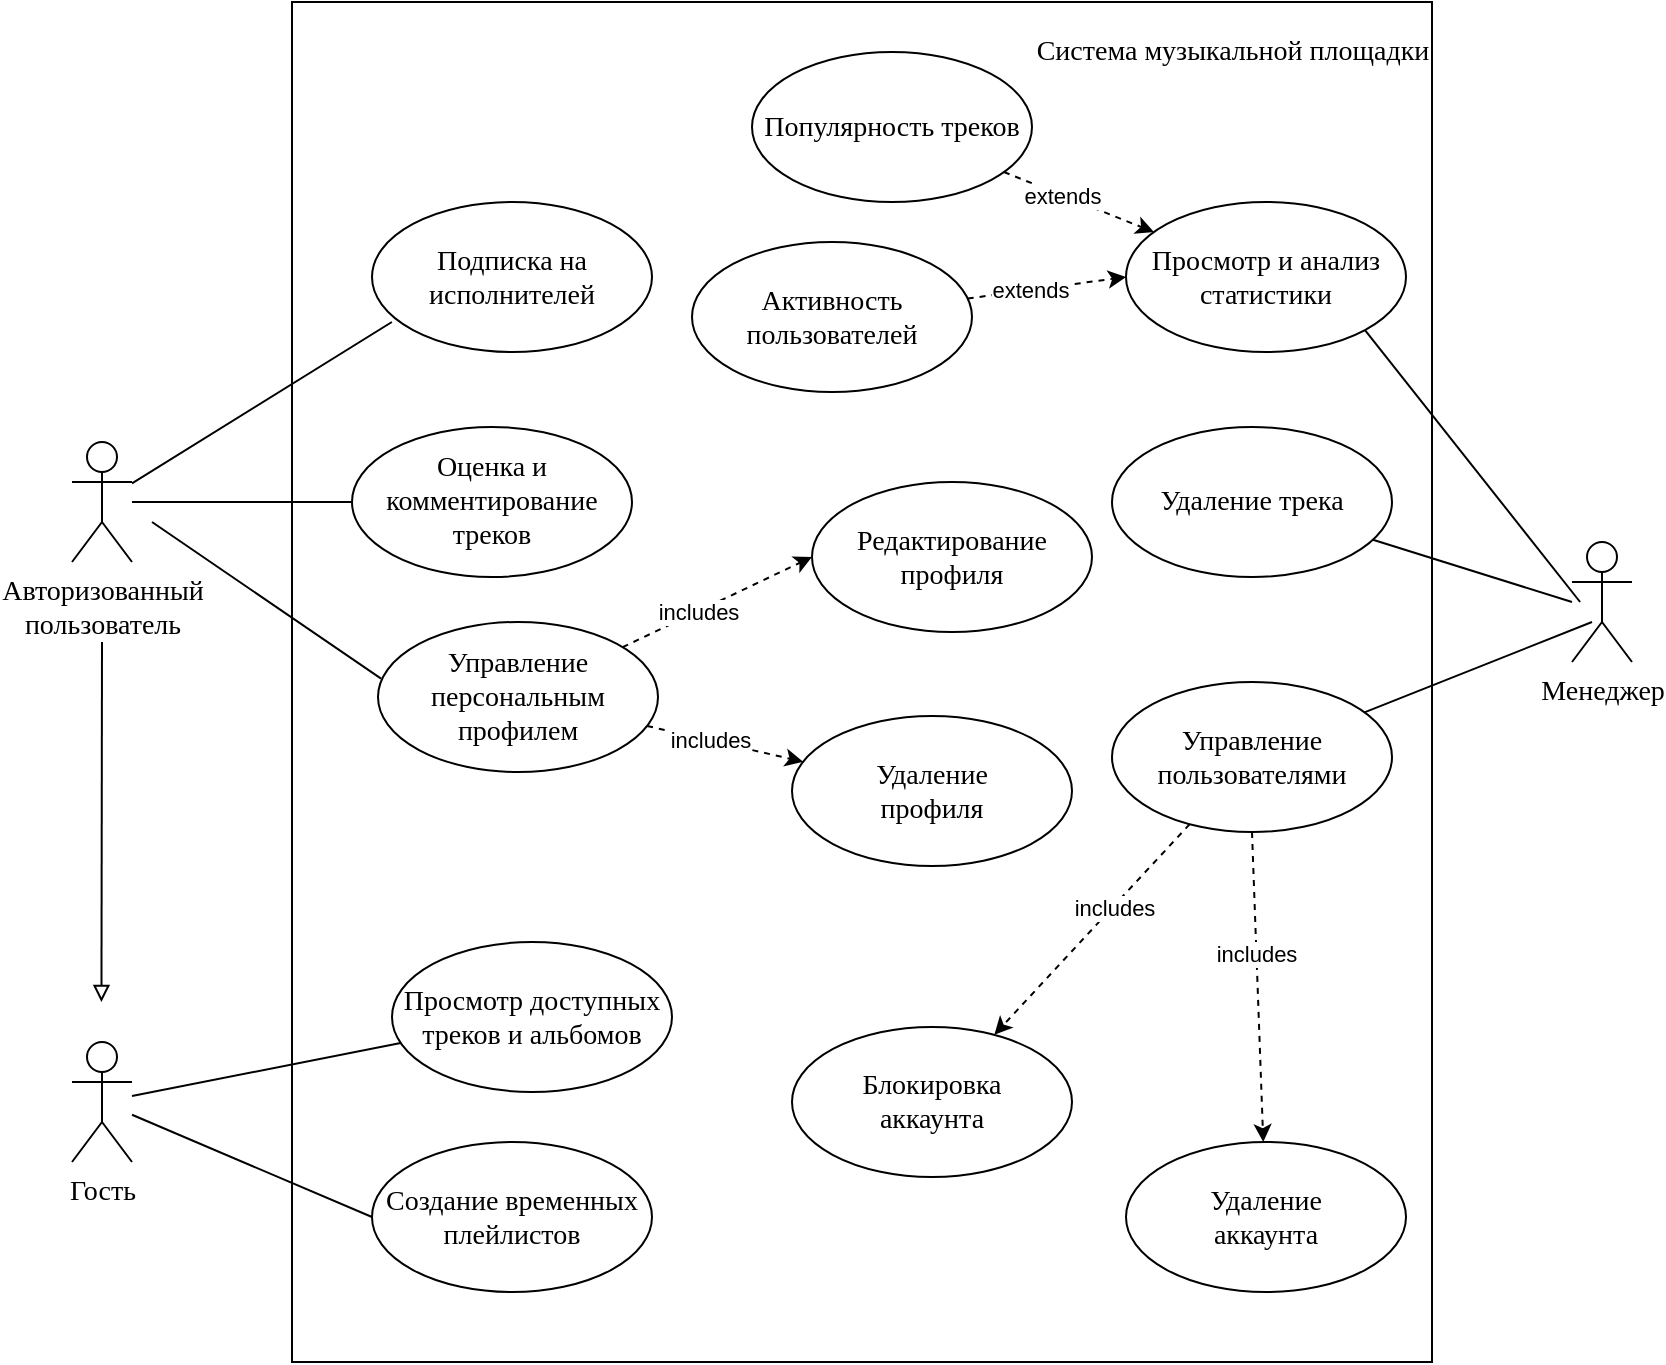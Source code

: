 <mxfile version="22.1.0" type="google">
  <diagram name="Страница — 1" id="9YgVl3HRXVJxqifvj6p6">
    <mxGraphModel dx="1840" dy="1120" grid="1" gridSize="10" guides="1" tooltips="1" connect="1" arrows="1" fold="1" page="1" pageScale="1" pageWidth="827" pageHeight="1169" math="0" shadow="0">
      <root>
        <mxCell id="0" />
        <mxCell id="1" parent="0" />
        <mxCell id="G61n5vyRkMFBdBh0Xza3-1" value="Гость" style="shape=umlActor;verticalLabelPosition=bottom;verticalAlign=top;html=1;outlineConnect=0;fontSize=14;fontFamily=Times New Roman;" parent="1" vertex="1">
          <mxGeometry x="190" y="710" width="30" height="60" as="geometry" />
        </mxCell>
        <mxCell id="G61n5vyRkMFBdBh0Xza3-2" value="Авторизованный &lt;br style=&quot;font-size: 14px;&quot;&gt;пользователь" style="shape=umlActor;verticalLabelPosition=bottom;verticalAlign=top;html=1;outlineConnect=0;fontSize=14;fontFamily=Times New Roman;" parent="1" vertex="1">
          <mxGeometry x="190" y="410" width="30" height="60" as="geometry" />
        </mxCell>
        <mxCell id="G61n5vyRkMFBdBh0Xza3-6" value="" style="rounded=0;whiteSpace=wrap;html=1;fontSize=14;fontFamily=Times New Roman;" parent="1" vertex="1">
          <mxGeometry x="300" y="190" width="570" height="680" as="geometry" />
        </mxCell>
        <mxCell id="G61n5vyRkMFBdBh0Xza3-8" value="Просмотр доступных треков и альбомов" style="ellipse;whiteSpace=wrap;html=1;fontSize=14;fontFamily=Times New Roman;" parent="1" vertex="1">
          <mxGeometry x="350" y="660" width="140" height="75" as="geometry" />
        </mxCell>
        <mxCell id="G61n5vyRkMFBdBh0Xza3-9" value="Создание временных плейлистов" style="ellipse;whiteSpace=wrap;html=1;fontSize=14;fontFamily=Times New Roman;" parent="1" vertex="1">
          <mxGeometry x="340" y="760" width="140" height="75" as="geometry" />
        </mxCell>
        <mxCell id="G61n5vyRkMFBdBh0Xza3-11" value="Подписка на исполнителей" style="ellipse;whiteSpace=wrap;html=1;fontSize=14;fontFamily=Times New Roman;" parent="1" vertex="1">
          <mxGeometry x="340" y="290" width="140" height="75" as="geometry" />
        </mxCell>
        <mxCell id="G61n5vyRkMFBdBh0Xza3-13" value="Оценка и комментирование треков" style="ellipse;whiteSpace=wrap;html=1;fontSize=14;fontFamily=Times New Roman;" parent="1" vertex="1">
          <mxGeometry x="330" y="402.5" width="140" height="75" as="geometry" />
        </mxCell>
        <mxCell id="G61n5vyRkMFBdBh0Xza3-14" value="Управление персональным профилем" style="ellipse;whiteSpace=wrap;html=1;fontSize=14;fontFamily=Times New Roman;" parent="1" vertex="1">
          <mxGeometry x="343" y="500" width="140" height="75" as="geometry" />
        </mxCell>
        <mxCell id="G61n5vyRkMFBdBh0Xza3-16" value="Управление пользователями" style="ellipse;whiteSpace=wrap;html=1;fontSize=14;fontFamily=Times New Roman;" parent="1" vertex="1">
          <mxGeometry x="710" y="530" width="140" height="75" as="geometry" />
        </mxCell>
        <mxCell id="G61n5vyRkMFBdBh0Xza3-17" value="Просмотр и анализ статистики" style="ellipse;whiteSpace=wrap;html=1;fontSize=14;fontFamily=Times New Roman;" parent="1" vertex="1">
          <mxGeometry x="717" y="290" width="140" height="75" as="geometry" />
        </mxCell>
        <mxCell id="G61n5vyRkMFBdBh0Xza3-19" value="" style="endArrow=none;html=1;rounded=0;entryX=0;entryY=0.5;entryDx=0;entryDy=0;fontSize=14;fontFamily=Times New Roman;" parent="1" source="G61n5vyRkMFBdBh0Xza3-1" target="G61n5vyRkMFBdBh0Xza3-9" edge="1">
          <mxGeometry width="50" height="50" relative="1" as="geometry">
            <mxPoint x="270" y="840" as="sourcePoint" />
            <mxPoint x="320" y="790" as="targetPoint" />
          </mxGeometry>
        </mxCell>
        <mxCell id="G61n5vyRkMFBdBh0Xza3-20" value="" style="endArrow=none;html=1;rounded=0;fontSize=14;fontFamily=Times New Roman;" parent="1" source="G61n5vyRkMFBdBh0Xza3-1" target="G61n5vyRkMFBdBh0Xza3-8" edge="1">
          <mxGeometry width="50" height="50" relative="1" as="geometry">
            <mxPoint x="230" y="756" as="sourcePoint" />
            <mxPoint x="350" y="808" as="targetPoint" />
          </mxGeometry>
        </mxCell>
        <mxCell id="G61n5vyRkMFBdBh0Xza3-22" value="" style="endArrow=block;html=1;rounded=0;endFill=0;fontSize=14;fontFamily=Times New Roman;" parent="1" edge="1">
          <mxGeometry width="50" height="50" relative="1" as="geometry">
            <mxPoint x="205" y="510" as="sourcePoint" />
            <mxPoint x="204.72" y="690" as="targetPoint" />
          </mxGeometry>
        </mxCell>
        <mxCell id="G61n5vyRkMFBdBh0Xza3-23" value="Система музыкальной площадки" style="text;html=1;align=center;verticalAlign=middle;resizable=0;points=[];autosize=1;strokeColor=none;fillColor=none;fontSize=14;fontFamily=Times New Roman;" parent="1" vertex="1">
          <mxGeometry x="660" y="200" width="220" height="30" as="geometry" />
        </mxCell>
        <mxCell id="G61n5vyRkMFBdBh0Xza3-24" value="Редактирование&lt;br&gt;профиля" style="ellipse;whiteSpace=wrap;html=1;fontSize=14;fontFamily=Times New Roman;" parent="1" vertex="1">
          <mxGeometry x="560" y="430" width="140" height="75" as="geometry" />
        </mxCell>
        <mxCell id="G61n5vyRkMFBdBh0Xza3-25" value="Удаление&lt;br&gt;профиля" style="ellipse;whiteSpace=wrap;html=1;fontSize=14;fontFamily=Times New Roman;" parent="1" vertex="1">
          <mxGeometry x="550" y="547" width="140" height="75" as="geometry" />
        </mxCell>
        <mxCell id="G61n5vyRkMFBdBh0Xza3-27" value="" style="endArrow=classic;html=1;rounded=0;dashed=1;entryX=0;entryY=0.5;entryDx=0;entryDy=0;" parent="1" source="G61n5vyRkMFBdBh0Xza3-14" target="G61n5vyRkMFBdBh0Xza3-24" edge="1">
          <mxGeometry width="50" height="50" relative="1" as="geometry">
            <mxPoint x="881" y="101" as="sourcePoint" />
            <mxPoint x="808" y="13" as="targetPoint" />
            <Array as="points" />
          </mxGeometry>
        </mxCell>
        <mxCell id="G61n5vyRkMFBdBh0Xza3-28" value="includes" style="edgeLabel;html=1;align=center;verticalAlign=middle;resizable=0;points=[];" parent="G61n5vyRkMFBdBh0Xza3-27" vertex="1" connectable="0">
          <mxGeometry x="-0.216" relative="1" as="geometry">
            <mxPoint as="offset" />
          </mxGeometry>
        </mxCell>
        <mxCell id="G61n5vyRkMFBdBh0Xza3-29" value="" style="endArrow=classic;html=1;rounded=0;dashed=1;" parent="1" source="G61n5vyRkMFBdBh0Xza3-14" target="G61n5vyRkMFBdBh0Xza3-25" edge="1">
          <mxGeometry width="50" height="50" relative="1" as="geometry">
            <mxPoint x="474" y="522" as="sourcePoint" />
            <mxPoint x="560" y="478" as="targetPoint" />
            <Array as="points" />
          </mxGeometry>
        </mxCell>
        <mxCell id="G61n5vyRkMFBdBh0Xza3-30" value="includes" style="edgeLabel;html=1;align=center;verticalAlign=middle;resizable=0;points=[];" parent="G61n5vyRkMFBdBh0Xza3-29" vertex="1" connectable="0">
          <mxGeometry x="-0.216" relative="1" as="geometry">
            <mxPoint as="offset" />
          </mxGeometry>
        </mxCell>
        <mxCell id="G61n5vyRkMFBdBh0Xza3-31" value="" style="endArrow=none;html=1;rounded=0;fontSize=14;fontFamily=Times New Roman;entryX=0.011;entryY=0.378;entryDx=0;entryDy=0;entryPerimeter=0;" parent="1" target="G61n5vyRkMFBdBh0Xza3-14" edge="1">
          <mxGeometry width="50" height="50" relative="1" as="geometry">
            <mxPoint x="230" y="450" as="sourcePoint" />
            <mxPoint x="364" y="720" as="targetPoint" />
          </mxGeometry>
        </mxCell>
        <mxCell id="G61n5vyRkMFBdBh0Xza3-32" value="" style="endArrow=none;html=1;rounded=0;fontSize=14;fontFamily=Times New Roman;" parent="1" source="G61n5vyRkMFBdBh0Xza3-2" target="G61n5vyRkMFBdBh0Xza3-13" edge="1">
          <mxGeometry width="50" height="50" relative="1" as="geometry">
            <mxPoint x="240" y="460" as="sourcePoint" />
            <mxPoint x="355" y="538" as="targetPoint" />
          </mxGeometry>
        </mxCell>
        <mxCell id="G61n5vyRkMFBdBh0Xza3-33" value="" style="endArrow=none;html=1;rounded=0;fontSize=14;fontFamily=Times New Roman;entryX=0.071;entryY=0.8;entryDx=0;entryDy=0;entryPerimeter=0;" parent="1" source="G61n5vyRkMFBdBh0Xza3-2" target="G61n5vyRkMFBdBh0Xza3-11" edge="1">
          <mxGeometry width="50" height="50" relative="1" as="geometry">
            <mxPoint x="230" y="450" as="sourcePoint" />
            <mxPoint x="340" y="450" as="targetPoint" />
          </mxGeometry>
        </mxCell>
        <mxCell id="G61n5vyRkMFBdBh0Xza3-34" value="Менеджер" style="shape=umlActor;verticalLabelPosition=bottom;verticalAlign=top;html=1;outlineConnect=0;fontSize=14;fontFamily=Times New Roman;" parent="1" vertex="1">
          <mxGeometry x="940" y="460" width="30" height="60" as="geometry" />
        </mxCell>
        <mxCell id="G61n5vyRkMFBdBh0Xza3-37" value="Блокировка&lt;br&gt;аккаунта" style="ellipse;whiteSpace=wrap;html=1;fontSize=14;fontFamily=Times New Roman;" parent="1" vertex="1">
          <mxGeometry x="550" y="702.5" width="140" height="75" as="geometry" />
        </mxCell>
        <mxCell id="G61n5vyRkMFBdBh0Xza3-38" value="Удаление&lt;br&gt;аккаунта" style="ellipse;whiteSpace=wrap;html=1;fontSize=14;fontFamily=Times New Roman;" parent="1" vertex="1">
          <mxGeometry x="717" y="760" width="140" height="75" as="geometry" />
        </mxCell>
        <mxCell id="G61n5vyRkMFBdBh0Xza3-39" value="" style="endArrow=classic;html=1;rounded=0;dashed=1;exitX=0.5;exitY=1;exitDx=0;exitDy=0;" parent="1" source="G61n5vyRkMFBdBh0Xza3-16" target="G61n5vyRkMFBdBh0Xza3-38" edge="1">
          <mxGeometry width="50" height="50" relative="1" as="geometry">
            <mxPoint x="487" y="562" as="sourcePoint" />
            <mxPoint x="565" y="580" as="targetPoint" />
            <Array as="points" />
          </mxGeometry>
        </mxCell>
        <mxCell id="G61n5vyRkMFBdBh0Xza3-40" value="includes" style="edgeLabel;html=1;align=center;verticalAlign=middle;resizable=0;points=[];" parent="G61n5vyRkMFBdBh0Xza3-39" vertex="1" connectable="0">
          <mxGeometry x="-0.216" relative="1" as="geometry">
            <mxPoint as="offset" />
          </mxGeometry>
        </mxCell>
        <mxCell id="G61n5vyRkMFBdBh0Xza3-41" value="" style="endArrow=classic;html=1;rounded=0;dashed=1;" parent="1" source="G61n5vyRkMFBdBh0Xza3-16" target="G61n5vyRkMFBdBh0Xza3-37" edge="1">
          <mxGeometry width="50" height="50" relative="1" as="geometry">
            <mxPoint x="797" y="695" as="sourcePoint" />
            <mxPoint x="714" y="775" as="targetPoint" />
            <Array as="points" />
          </mxGeometry>
        </mxCell>
        <mxCell id="G61n5vyRkMFBdBh0Xza3-42" value="includes" style="edgeLabel;html=1;align=center;verticalAlign=middle;resizable=0;points=[];" parent="G61n5vyRkMFBdBh0Xza3-41" vertex="1" connectable="0">
          <mxGeometry x="-0.216" relative="1" as="geometry">
            <mxPoint as="offset" />
          </mxGeometry>
        </mxCell>
        <mxCell id="G61n5vyRkMFBdBh0Xza3-43" value="Удаление трека" style="ellipse;whiteSpace=wrap;html=1;fontSize=14;fontFamily=Times New Roman;" parent="1" vertex="1">
          <mxGeometry x="710" y="402.5" width="140" height="75" as="geometry" />
        </mxCell>
        <mxCell id="G61n5vyRkMFBdBh0Xza3-48" value="Популярность треков" style="ellipse;whiteSpace=wrap;html=1;fontSize=14;fontFamily=Times New Roman;" parent="1" vertex="1">
          <mxGeometry x="530" y="215" width="140" height="75" as="geometry" />
        </mxCell>
        <mxCell id="G61n5vyRkMFBdBh0Xza3-49" value="Активность пользователей" style="ellipse;whiteSpace=wrap;html=1;fontSize=14;fontFamily=Times New Roman;" parent="1" vertex="1">
          <mxGeometry x="500" y="310" width="140" height="75" as="geometry" />
        </mxCell>
        <mxCell id="G61n5vyRkMFBdBh0Xza3-50" value="" style="endArrow=classic;html=1;rounded=0;dashed=1;" parent="1" source="G61n5vyRkMFBdBh0Xza3-48" target="G61n5vyRkMFBdBh0Xza3-17" edge="1">
          <mxGeometry width="50" height="50" relative="1" as="geometry">
            <mxPoint x="475" y="523" as="sourcePoint" />
            <mxPoint x="570" y="478" as="targetPoint" />
            <Array as="points" />
          </mxGeometry>
        </mxCell>
        <mxCell id="G61n5vyRkMFBdBh0Xza3-51" value="extends" style="edgeLabel;html=1;align=center;verticalAlign=middle;resizable=0;points=[];" parent="G61n5vyRkMFBdBh0Xza3-50" vertex="1" connectable="0">
          <mxGeometry x="-0.216" relative="1" as="geometry">
            <mxPoint as="offset" />
          </mxGeometry>
        </mxCell>
        <mxCell id="G61n5vyRkMFBdBh0Xza3-52" value="" style="endArrow=classic;html=1;rounded=0;dashed=1;entryX=0;entryY=0.5;entryDx=0;entryDy=0;" parent="1" source="G61n5vyRkMFBdBh0Xza3-49" target="G61n5vyRkMFBdBh0Xza3-17" edge="1">
          <mxGeometry width="50" height="50" relative="1" as="geometry">
            <mxPoint x="666" y="285" as="sourcePoint" />
            <mxPoint x="741" y="315" as="targetPoint" />
            <Array as="points" />
          </mxGeometry>
        </mxCell>
        <mxCell id="G61n5vyRkMFBdBh0Xza3-53" value="extends" style="edgeLabel;html=1;align=center;verticalAlign=middle;resizable=0;points=[];" parent="G61n5vyRkMFBdBh0Xza3-52" vertex="1" connectable="0">
          <mxGeometry x="-0.216" relative="1" as="geometry">
            <mxPoint as="offset" />
          </mxGeometry>
        </mxCell>
        <mxCell id="G61n5vyRkMFBdBh0Xza3-54" value="" style="endArrow=none;html=1;rounded=0;fontSize=14;fontFamily=Times New Roman;exitX=0.5;exitY=0.5;exitDx=0;exitDy=0;exitPerimeter=0;entryX=1;entryY=1;entryDx=0;entryDy=0;" parent="1" target="G61n5vyRkMFBdBh0Xza3-17" edge="1">
          <mxGeometry width="50" height="50" relative="1" as="geometry">
            <mxPoint x="944.05" y="490" as="sourcePoint" />
            <mxPoint x="810.0" y="360.294" as="targetPoint" />
          </mxGeometry>
        </mxCell>
        <mxCell id="G61n5vyRkMFBdBh0Xza3-55" value="" style="endArrow=none;html=1;rounded=0;fontSize=14;fontFamily=Times New Roman;" parent="1" target="G61n5vyRkMFBdBh0Xza3-43" edge="1">
          <mxGeometry width="50" height="50" relative="1" as="geometry">
            <mxPoint x="940" y="490" as="sourcePoint" />
            <mxPoint x="846" y="364" as="targetPoint" />
          </mxGeometry>
        </mxCell>
        <mxCell id="G61n5vyRkMFBdBh0Xza3-56" value="" style="endArrow=none;html=1;rounded=0;fontSize=14;fontFamily=Times New Roman;" parent="1" target="G61n5vyRkMFBdBh0Xza3-16" edge="1">
          <mxGeometry width="50" height="50" relative="1" as="geometry">
            <mxPoint x="950" y="500" as="sourcePoint" />
            <mxPoint x="851" y="469" as="targetPoint" />
          </mxGeometry>
        </mxCell>
      </root>
    </mxGraphModel>
  </diagram>
</mxfile>
